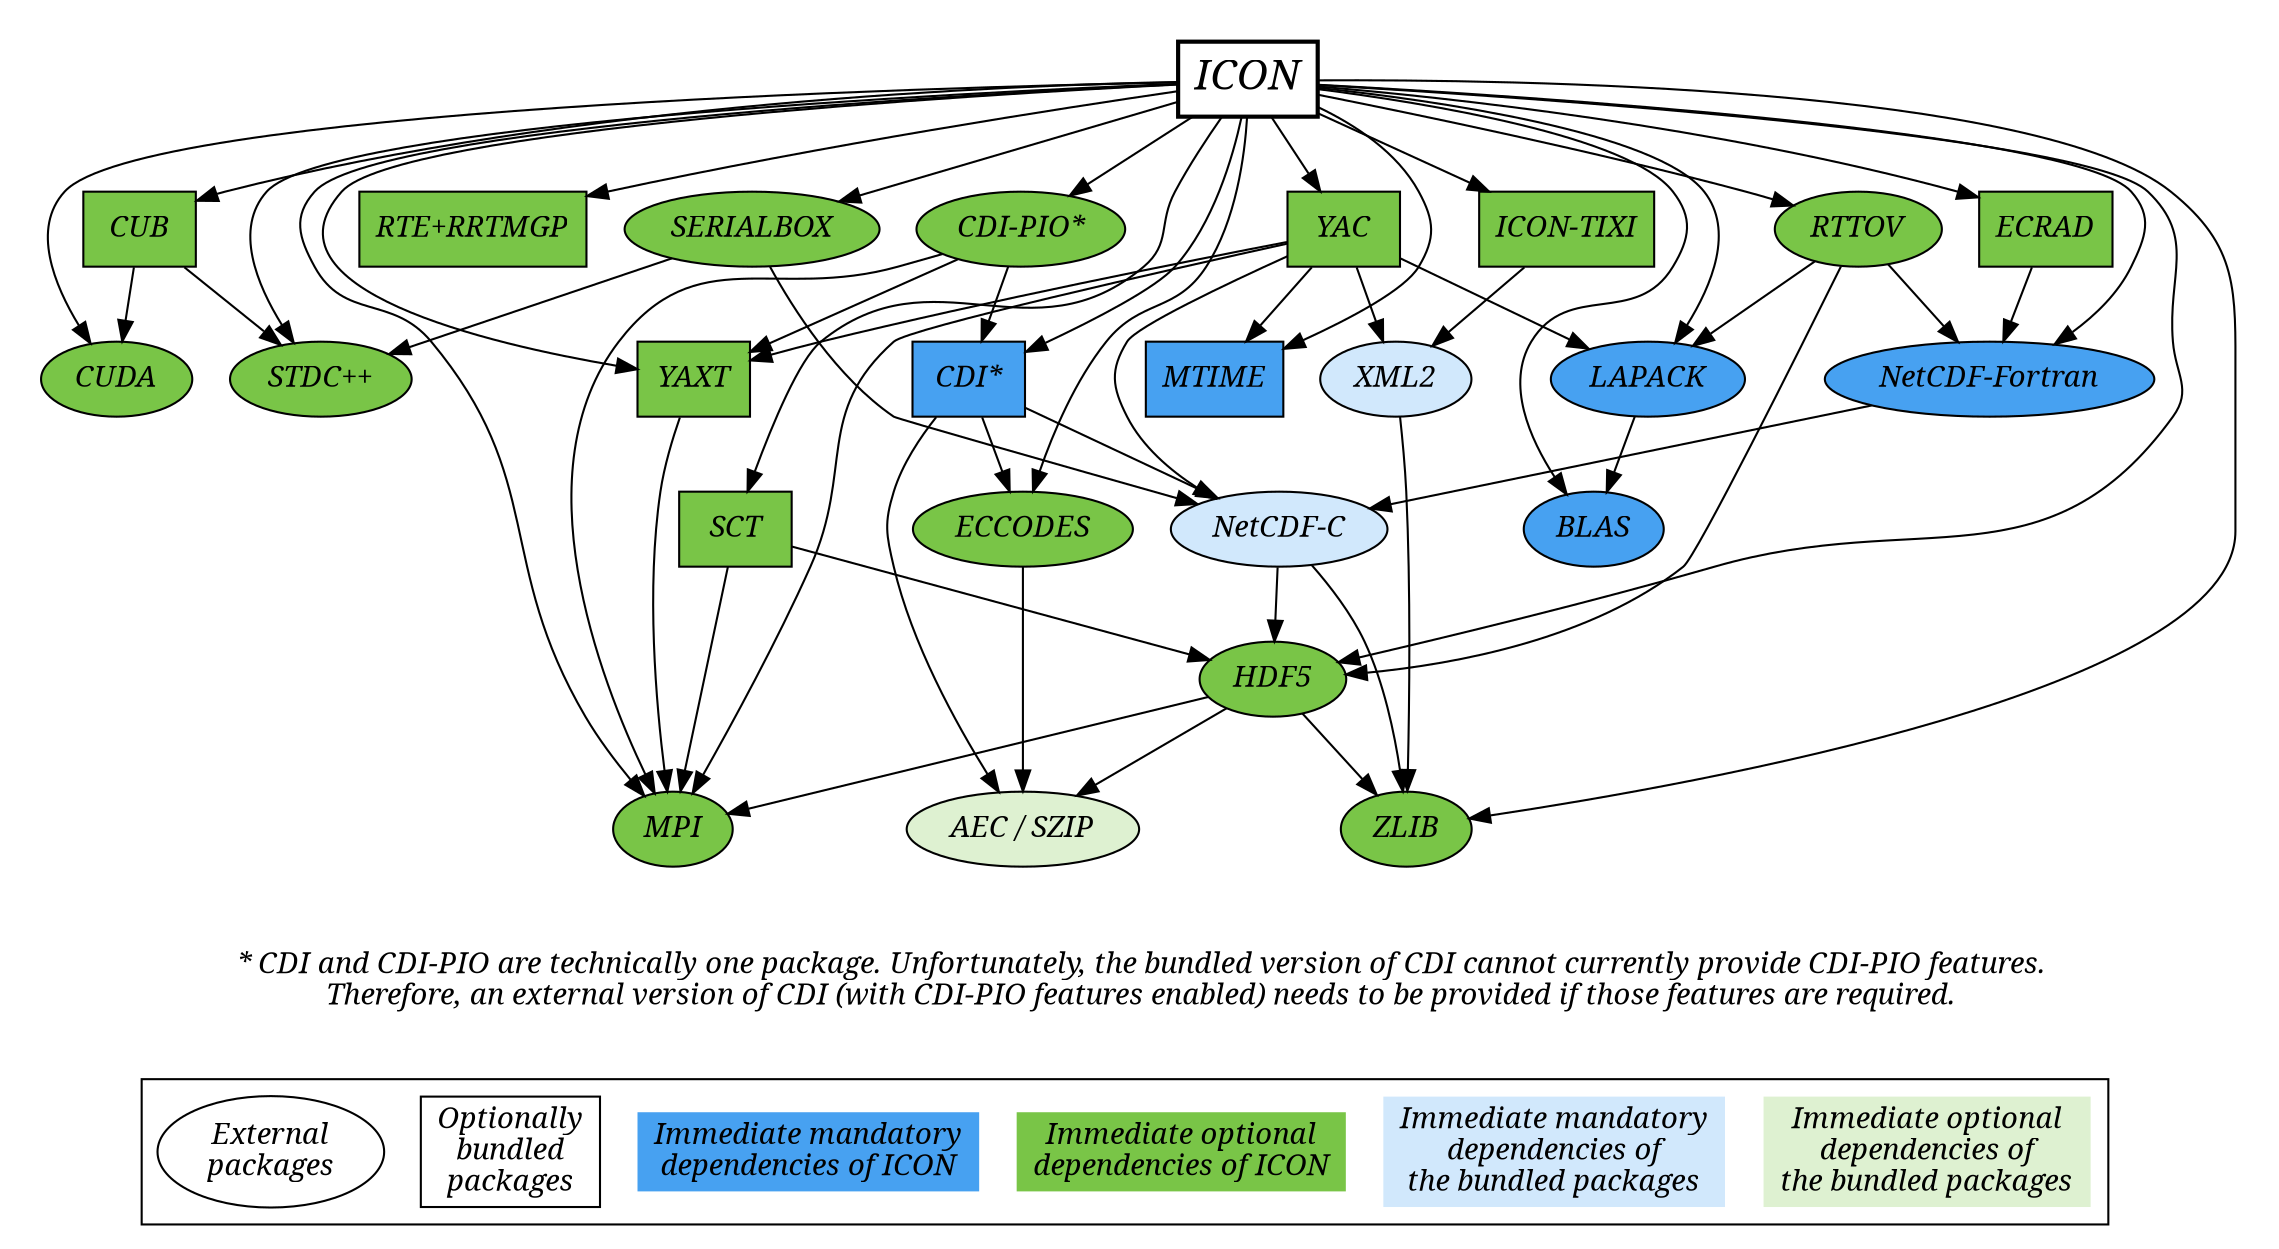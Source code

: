 digraph ICON {

	node [style=filled; shape=oval; fontname="italic"; fillcolor="#79C547"];

	subgraph clusterMain {

		graph [peripheries=0];

		"ICON" [shape=box; fillcolor=white; fontsize=20; penwidth=2.0];
		"ICON" -> {"STDC++"; "CUDA"; "CUB"; "MPI"; "NetCDF-Fortran"; "RTE+RRTMGP";
			       "ECRAD"; "RTTOV"; "SCT"; "YAXT"; "CDI*"; "CDI-PIO*"; "SERIALBOX";
			       "MTIME"; "BLAS"; "LAPACK"; "YAC"; "ICON-TIXI";
			       "ECCODES"; "HDF5"; "ZLIB"};

		"STDC++";

		"CUDA";

		"CUB" [shape=box];
		"CUB" -> {"CUDA"; "STDC++"};

		"MPI";

		"NetCDF-Fortran" [shape=oval; fillcolor="#47A1F1"]
		"NetCDF-Fortran" -> {"NetCDF-C"};

		"RTE+RRTMGP" [shape=box];

		"ECRAD" [shape=box];
		"ECRAD" -> {"NetCDF-Fortran"};

		"RTTOV";
		"RTTOV" -> {"NetCDF-Fortran"; "LAPACK"; "HDF5"};

		"SCT" [shape=box];
		"SCT" -> {"MPI"; "HDF5"};

		"YAXT" [shape=box];
		"YAXT" -> {"MPI"};

		"CDI*" [shape=box; fillcolor="#47A1F1"];
		"CDI*" -> {"ECCODES"; "NetCDF-C"; "AEC / SZIP"};

		"CDI-PIO*";
		"CDI-PIO*" -> {"MPI"; "YAXT"; "CDI*"};

		"SERIALBOX";
		"SERIALBOX" -> {"STDC++"; "NetCDF-C"};

		"MTIME" [shape=box; fillcolor="#47A1F1"];

		"BLAS" [fillcolor="#47A1F1"];

		"LAPACK" [fillcolor="#47A1F1"];
		"LAPACK" -> {"BLAS"};

		"YAC" [shape=box];
		"YAC" -> {"MPI"; "YAXT"; "MTIME"; "LAPACK"; "NetCDF-C"; "XML2"};

		"ICON-TIXI" [shape=box];
		"ICON-TIXI" -> {"XML2"};

		"ECCODES";
		"ECCODES" -> {"AEC / SZIP"};

		"HDF5";
		"HDF5" -> {"MPI"; "ZLIB"; "AEC / SZIP"};

		"ZLIB";

		"NetCDF-C" [fillcolor="#D1E8FC"];
		"NetCDF-C" -> {"HDF5"; "ZLIB"};

		"AEC / SZIP" [fillcolor="#DEF1D1"];
		"AEC / SZIP";

		"XML2" [fillcolor="#D1E8FC"];
		"XML2" -> {"ZLIB"};

		{
			rank=sink;
			bottomNode [label="* CDI and CDI-PIO are technically one package. Unfortunately, the bundled version of CDI cannot currently provide CDI-PIO features.\lTherefore, an external version of CDI (with CDI-PIO features enabled) needs to be provided if those features are required."; shape=plaintext; fillcolor=white];
			# bottomNode [shape=point; style=invis];
		}
	}

	subgraph clusterLegend {
		{
			rank=same;
			external -> bundled -> mandatoryIcon -> optionalIcon -> mandatoryBundled -> optionalBundled [style=invis];
			external [label="External\npackages"; fillcolor=white];
			bundled [label="Optionally\nbundled\npackages"; shape=box; fillcolor=white];
			mandatoryIcon [label="Immediate mandatory\ndependencies of ICON"; shape=plaintext; fillcolor="#47A1F1"];
			optionalIcon [label="Immediate optional\ndependencies of ICON"; shape=plaintext];
			mandatoryBundled [label="Immediate mandatory\ndependencies of\nthe bundled packages"; shape=plaintext; fillcolor="#D1E8FC"];
			optionalBundled [label="Immediate optional\ndependencies of\nthe bundled packages"; shape=plaintext; fillcolor="#DEF1D1"];
		}
	}

	bottomNode -> optionalIcon:nw [style=invis];
	# bottomNode -> external:nw [style=invis];
}
